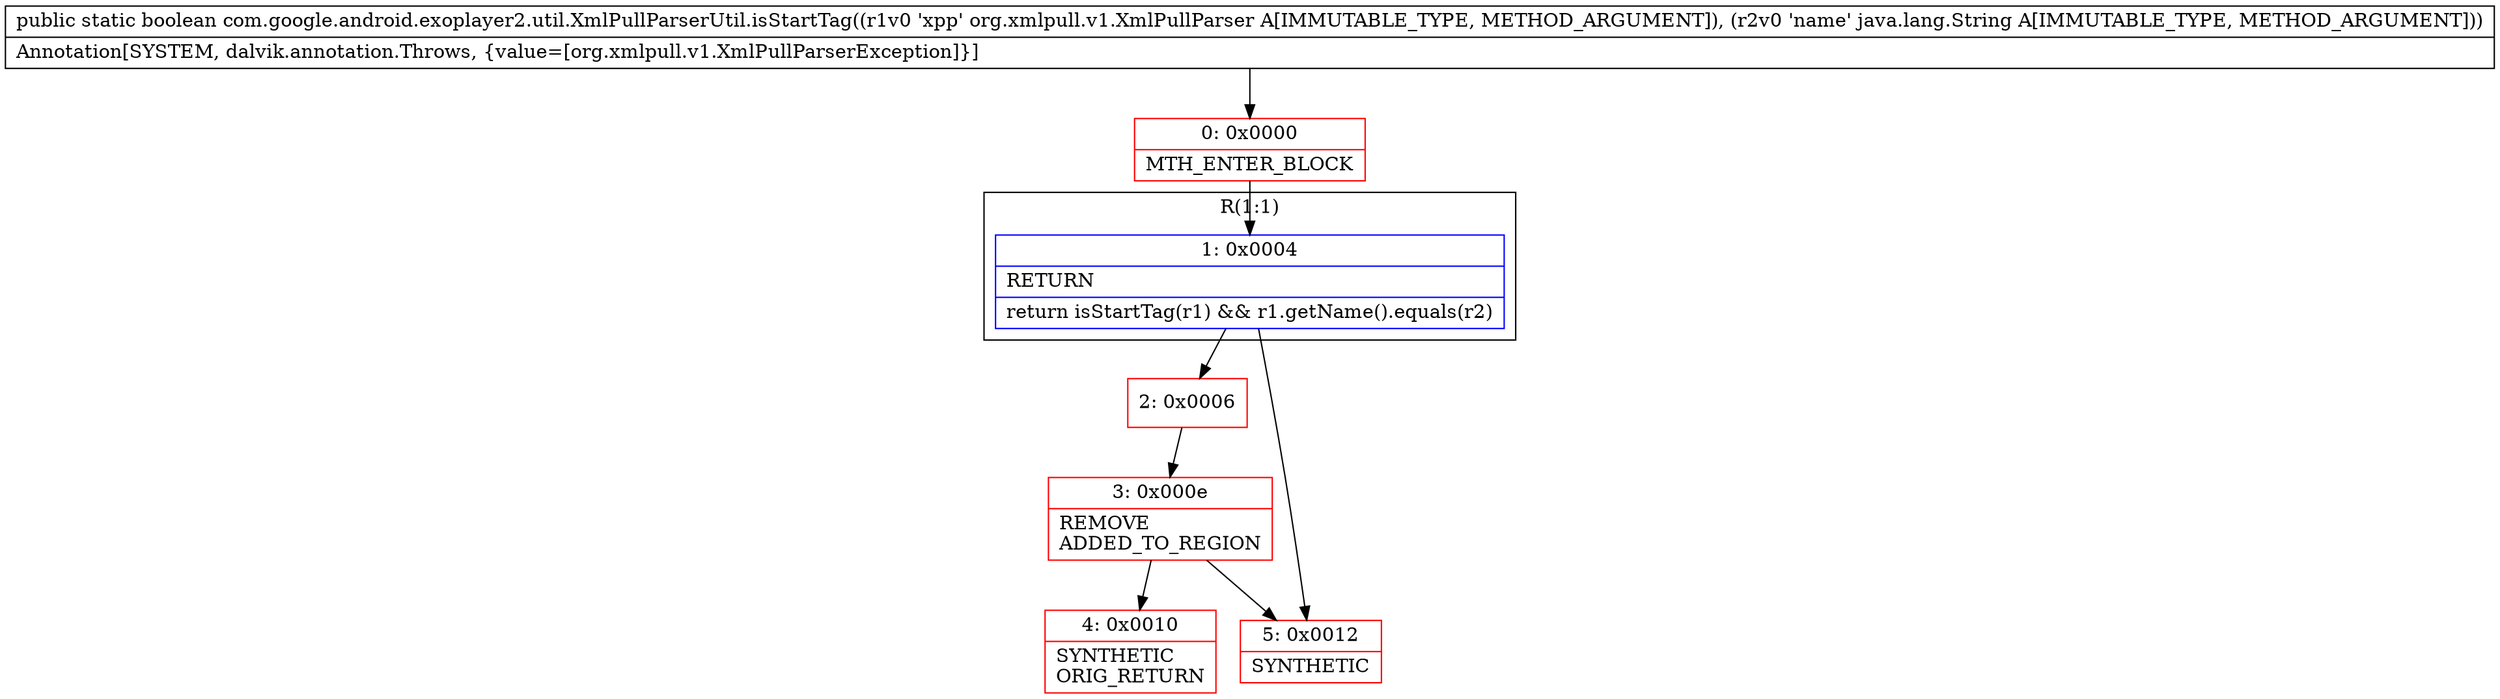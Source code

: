 digraph "CFG forcom.google.android.exoplayer2.util.XmlPullParserUtil.isStartTag(Lorg\/xmlpull\/v1\/XmlPullParser;Ljava\/lang\/String;)Z" {
subgraph cluster_Region_156736102 {
label = "R(1:1)";
node [shape=record,color=blue];
Node_1 [shape=record,label="{1\:\ 0x0004|RETURN\l|return isStartTag(r1) && r1.getName().equals(r2)\l}"];
}
Node_0 [shape=record,color=red,label="{0\:\ 0x0000|MTH_ENTER_BLOCK\l}"];
Node_2 [shape=record,color=red,label="{2\:\ 0x0006}"];
Node_3 [shape=record,color=red,label="{3\:\ 0x000e|REMOVE\lADDED_TO_REGION\l}"];
Node_4 [shape=record,color=red,label="{4\:\ 0x0010|SYNTHETIC\lORIG_RETURN\l}"];
Node_5 [shape=record,color=red,label="{5\:\ 0x0012|SYNTHETIC\l}"];
MethodNode[shape=record,label="{public static boolean com.google.android.exoplayer2.util.XmlPullParserUtil.isStartTag((r1v0 'xpp' org.xmlpull.v1.XmlPullParser A[IMMUTABLE_TYPE, METHOD_ARGUMENT]), (r2v0 'name' java.lang.String A[IMMUTABLE_TYPE, METHOD_ARGUMENT]))  | Annotation[SYSTEM, dalvik.annotation.Throws, \{value=[org.xmlpull.v1.XmlPullParserException]\}]\l}"];
MethodNode -> Node_0;
Node_1 -> Node_2;
Node_1 -> Node_5;
Node_0 -> Node_1;
Node_2 -> Node_3;
Node_3 -> Node_4;
Node_3 -> Node_5;
}

